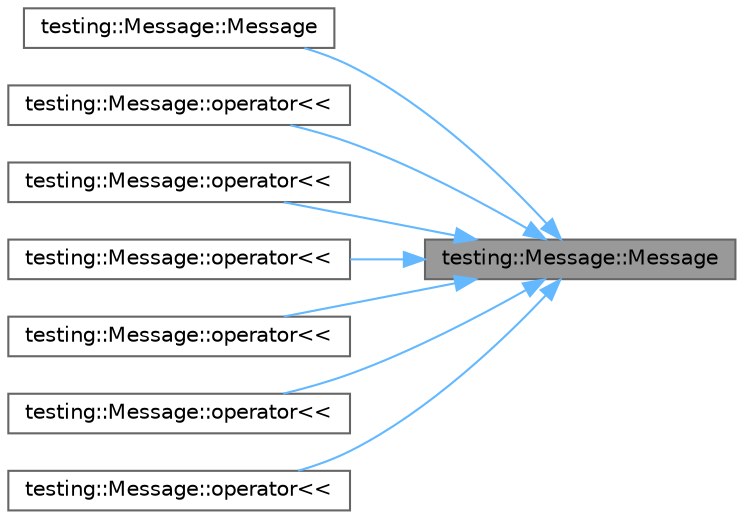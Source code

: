 digraph "testing::Message::Message"
{
 // LATEX_PDF_SIZE
  bgcolor="transparent";
  edge [fontname=Helvetica,fontsize=10,labelfontname=Helvetica,labelfontsize=10];
  node [fontname=Helvetica,fontsize=10,shape=box,height=0.2,width=0.4];
  rankdir="RL";
  Node1 [id="Node000001",label="testing::Message::Message",height=0.2,width=0.4,color="gray40", fillcolor="grey60", style="filled", fontcolor="black",tooltip=" "];
  Node1 -> Node2 [id="edge1_Node000001_Node000002",dir="back",color="steelblue1",style="solid",tooltip=" "];
  Node2 [id="Node000002",label="testing::Message::Message",height=0.2,width=0.4,color="grey40", fillcolor="white", style="filled",URL="$classtesting_1_1_message.html#ac126e24804817a053bebba0920d94a11",tooltip=" "];
  Node1 -> Node3 [id="edge2_Node000001_Node000003",dir="back",color="steelblue1",style="solid",tooltip=" "];
  Node3 [id="Node000003",label="testing::Message::operator\<\<",height=0.2,width=0.4,color="grey40", fillcolor="white", style="filled",URL="$classtesting_1_1_message.html#af674418e31abc5320bd16420ec02b81d",tooltip=" "];
  Node1 -> Node4 [id="edge3_Node000001_Node000004",dir="back",color="steelblue1",style="solid",tooltip=" "];
  Node4 [id="Node000004",label="testing::Message::operator\<\<",height=0.2,width=0.4,color="grey40", fillcolor="white", style="filled",URL="$classtesting_1_1_message.html#afd60257232a5ea7994e58cb96b05ced8",tooltip=" "];
  Node1 -> Node5 [id="edge4_Node000001_Node000005",dir="back",color="steelblue1",style="solid",tooltip=" "];
  Node5 [id="Node000005",label="testing::Message::operator\<\<",height=0.2,width=0.4,color="grey40", fillcolor="white", style="filled",URL="$classtesting_1_1_message.html#ac3bb8aed013ca36093eb36525a8ffc5d",tooltip=" "];
  Node1 -> Node6 [id="edge5_Node000001_Node000006",dir="back",color="steelblue1",style="solid",tooltip=" "];
  Node6 [id="Node000006",label="testing::Message::operator\<\<",height=0.2,width=0.4,color="grey40", fillcolor="white", style="filled",URL="$classtesting_1_1_message.html#ac0db9c22535b28bc863bfd0a1fdf7e14",tooltip=" "];
  Node1 -> Node7 [id="edge6_Node000001_Node000007",dir="back",color="steelblue1",style="solid",tooltip=" "];
  Node7 [id="Node000007",label="testing::Message::operator\<\<",height=0.2,width=0.4,color="grey40", fillcolor="white", style="filled",URL="$classtesting_1_1_message.html#a11abae9dc33149b17ec3fd3899086568",tooltip=" "];
  Node1 -> Node8 [id="edge7_Node000001_Node000008",dir="back",color="steelblue1",style="solid",tooltip=" "];
  Node8 [id="Node000008",label="testing::Message::operator\<\<",height=0.2,width=0.4,color="grey40", fillcolor="white", style="filled",URL="$classtesting_1_1_message.html#ac1d3a041ac4bb9c929ee746b31a13d6a",tooltip=" "];
}
